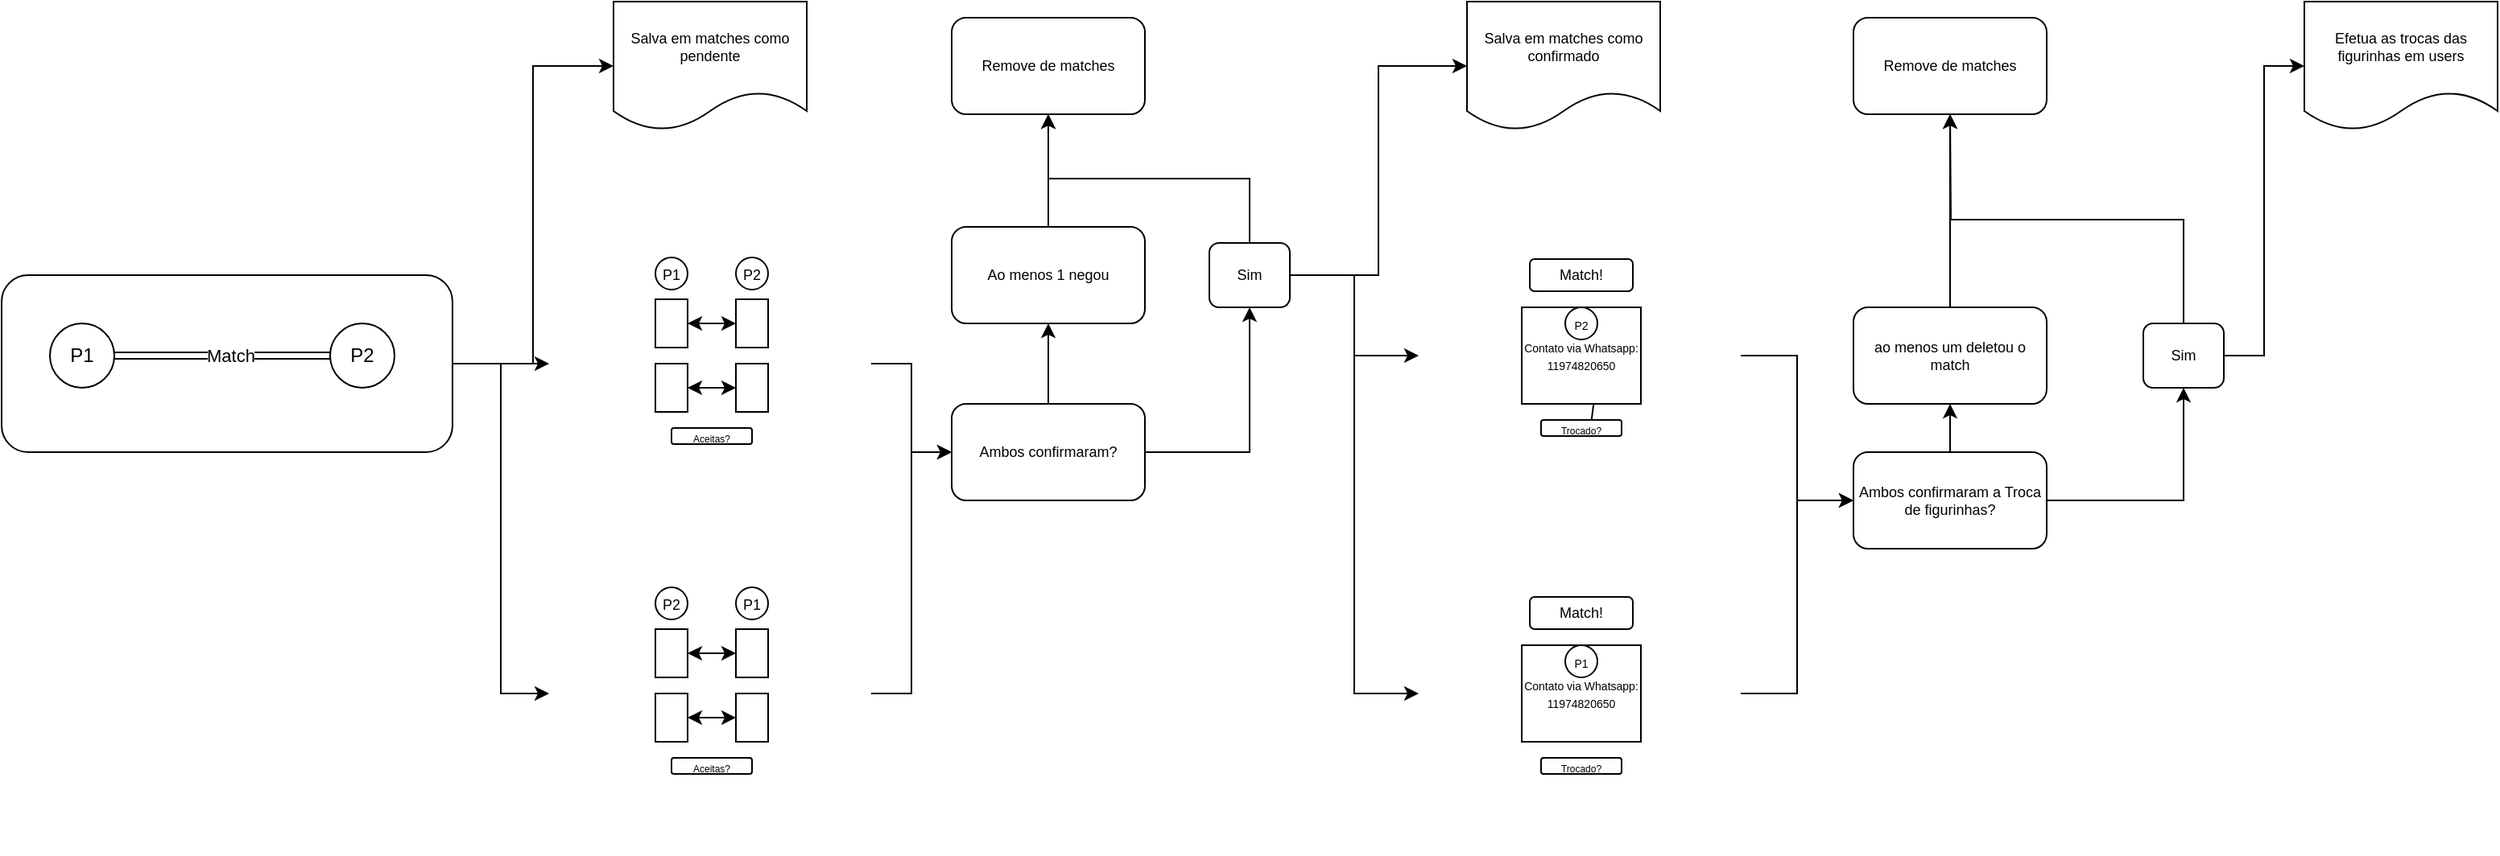 <mxfile version="20.4.1" type="device"><diagram id="9ugOf2RzSReLzfLgANTo" name="Página-1"><mxGraphModel dx="860" dy="1659" grid="1" gridSize="10" guides="1" tooltips="1" connect="1" arrows="1" fold="1" page="1" pageScale="1" pageWidth="827" pageHeight="1169" math="0" shadow="0"><root><mxCell id="0"/><mxCell id="1" parent="0"/><mxCell id="0_oCdy5BcChqqwWjTvLT-34" style="edgeStyle=orthogonalEdgeStyle;rounded=0;orthogonalLoop=1;jettySize=auto;html=1;exitX=1;exitY=0.5;exitDx=0;exitDy=0;entryX=0;entryY=0.5;entryDx=0;entryDy=0;fontSize=9;" edge="1" parent="1" source="0_oCdy5BcChqqwWjTvLT-5" target="0_oCdy5BcChqqwWjTvLT-24"><mxGeometry relative="1" as="geometry"/></mxCell><mxCell id="0_oCdy5BcChqqwWjTvLT-36" style="edgeStyle=orthogonalEdgeStyle;rounded=0;orthogonalLoop=1;jettySize=auto;html=1;exitX=1;exitY=0.5;exitDx=0;exitDy=0;entryX=0;entryY=0.5;entryDx=0;entryDy=0;fontSize=9;" edge="1" parent="1" source="0_oCdy5BcChqqwWjTvLT-5" target="0_oCdy5BcChqqwWjTvLT-35"><mxGeometry relative="1" as="geometry"/></mxCell><mxCell id="0_oCdy5BcChqqwWjTvLT-5" value="" style="rounded=1;whiteSpace=wrap;html=1;" vertex="1" parent="1"><mxGeometry x="170" y="90" width="280" height="110" as="geometry"/></mxCell><mxCell id="0_oCdy5BcChqqwWjTvLT-1" value="" style="edgeStyle=orthogonalEdgeStyle;rounded=0;orthogonalLoop=1;jettySize=auto;html=1;shape=link;" edge="1" parent="1" source="0_oCdy5BcChqqwWjTvLT-2" target="0_oCdy5BcChqqwWjTvLT-3"><mxGeometry relative="1" as="geometry"/></mxCell><mxCell id="0_oCdy5BcChqqwWjTvLT-4" value="Match" style="edgeLabel;html=1;align=center;verticalAlign=middle;resizable=0;points=[];" vertex="1" connectable="0" parent="0_oCdy5BcChqqwWjTvLT-1"><mxGeometry x="-0.207" y="-2" relative="1" as="geometry"><mxPoint x="19" y="-2" as="offset"/></mxGeometry></mxCell><mxCell id="0_oCdy5BcChqqwWjTvLT-2" value="P1" style="ellipse;whiteSpace=wrap;html=1;aspect=fixed;" vertex="1" parent="1"><mxGeometry x="200" y="120" width="40" height="40" as="geometry"/></mxCell><mxCell id="0_oCdy5BcChqqwWjTvLT-3" value="P2" style="ellipse;whiteSpace=wrap;html=1;aspect=fixed;" vertex="1" parent="1"><mxGeometry x="374" y="120" width="40" height="40" as="geometry"/></mxCell><mxCell id="0_oCdy5BcChqqwWjTvLT-20" value="" style="endArrow=classic;html=1;rounded=0;fontSize=9;exitX=1;exitY=0.5;exitDx=0;exitDy=0;entryX=0;entryY=0.5;entryDx=0;entryDy=0;" edge="1" parent="1" source="0_oCdy5BcChqqwWjTvLT-5" target="0_oCdy5BcChqqwWjTvLT-6"><mxGeometry width="50" height="50" relative="1" as="geometry"><mxPoint x="480" y="180" as="sourcePoint"/><mxPoint x="530" y="130" as="targetPoint"/></mxGeometry></mxCell><mxCell id="0_oCdy5BcChqqwWjTvLT-21" value="" style="group" vertex="1" connectable="0" parent="1"><mxGeometry x="510" y="45" width="200" height="200" as="geometry"/></mxCell><mxCell id="0_oCdy5BcChqqwWjTvLT-6" value="" style="shape=image;html=1;verticalAlign=top;verticalLabelPosition=bottom;labelBackgroundColor=#ffffff;imageAspect=0;aspect=fixed;image=https://cdn1.iconfinder.com/data/icons/communication-icons-10/750/Untitled-1-07-128.png" vertex="1" parent="0_oCdy5BcChqqwWjTvLT-21"><mxGeometry width="200" height="200" as="geometry"/></mxCell><mxCell id="0_oCdy5BcChqqwWjTvLT-8" value="" style="rounded=0;whiteSpace=wrap;html=1;" vertex="1" parent="0_oCdy5BcChqqwWjTvLT-21"><mxGeometry x="66" y="60" width="20" height="30" as="geometry"/></mxCell><mxCell id="0_oCdy5BcChqqwWjTvLT-9" value="" style="rounded=0;whiteSpace=wrap;html=1;" vertex="1" parent="0_oCdy5BcChqqwWjTvLT-21"><mxGeometry x="116" y="60" width="20" height="30" as="geometry"/></mxCell><mxCell id="0_oCdy5BcChqqwWjTvLT-13" value="" style="endArrow=classic;startArrow=classic;html=1;rounded=0;entryX=0;entryY=0.5;entryDx=0;entryDy=0;exitX=1;exitY=0.5;exitDx=0;exitDy=0;" edge="1" parent="0_oCdy5BcChqqwWjTvLT-21" source="0_oCdy5BcChqqwWjTvLT-8" target="0_oCdy5BcChqqwWjTvLT-9"><mxGeometry width="50" height="50" relative="1" as="geometry"><mxPoint x="106" y="150" as="sourcePoint"/><mxPoint x="156" y="100" as="targetPoint"/></mxGeometry></mxCell><mxCell id="0_oCdy5BcChqqwWjTvLT-14" value="" style="rounded=0;whiteSpace=wrap;html=1;" vertex="1" parent="0_oCdy5BcChqqwWjTvLT-21"><mxGeometry x="66" y="100" width="20" height="30" as="geometry"/></mxCell><mxCell id="0_oCdy5BcChqqwWjTvLT-15" value="" style="rounded=0;whiteSpace=wrap;html=1;" vertex="1" parent="0_oCdy5BcChqqwWjTvLT-21"><mxGeometry x="116" y="100" width="20" height="30" as="geometry"/></mxCell><mxCell id="0_oCdy5BcChqqwWjTvLT-16" value="" style="endArrow=classic;startArrow=classic;html=1;rounded=0;entryX=0;entryY=0.5;entryDx=0;entryDy=0;exitX=1;exitY=0.5;exitDx=0;exitDy=0;" edge="1" parent="0_oCdy5BcChqqwWjTvLT-21" source="0_oCdy5BcChqqwWjTvLT-14" target="0_oCdy5BcChqqwWjTvLT-15"><mxGeometry width="50" height="50" relative="1" as="geometry"><mxPoint x="106" y="190" as="sourcePoint"/><mxPoint x="156" y="140" as="targetPoint"/></mxGeometry></mxCell><mxCell id="0_oCdy5BcChqqwWjTvLT-17" value="&lt;font style=&quot;font-size: 6px;&quot;&gt;Aceitas?&lt;/font&gt;" style="rounded=1;whiteSpace=wrap;html=1;align=center;" vertex="1" parent="0_oCdy5BcChqqwWjTvLT-21"><mxGeometry x="76" y="140" width="50" height="10" as="geometry"/></mxCell><mxCell id="0_oCdy5BcChqqwWjTvLT-18" value="&lt;font style=&quot;font-size: 9px;&quot;&gt;P1&lt;/font&gt;" style="ellipse;whiteSpace=wrap;html=1;aspect=fixed;" vertex="1" parent="0_oCdy5BcChqqwWjTvLT-21"><mxGeometry x="66" y="34" width="20" height="20" as="geometry"/></mxCell><mxCell id="0_oCdy5BcChqqwWjTvLT-19" value="&lt;font style=&quot;font-size: 9px;&quot;&gt;P2&lt;/font&gt;" style="ellipse;whiteSpace=wrap;html=1;aspect=fixed;" vertex="1" parent="0_oCdy5BcChqqwWjTvLT-21"><mxGeometry x="116" y="34" width="20" height="20" as="geometry"/></mxCell><mxCell id="0_oCdy5BcChqqwWjTvLT-23" value="" style="group" vertex="1" connectable="0" parent="1"><mxGeometry x="510" y="250" width="200" height="200" as="geometry"/></mxCell><mxCell id="0_oCdy5BcChqqwWjTvLT-24" value="" style="shape=image;html=1;verticalAlign=top;verticalLabelPosition=bottom;labelBackgroundColor=#ffffff;imageAspect=0;aspect=fixed;image=https://cdn1.iconfinder.com/data/icons/communication-icons-10/750/Untitled-1-07-128.png" vertex="1" parent="0_oCdy5BcChqqwWjTvLT-23"><mxGeometry width="200" height="200" as="geometry"/></mxCell><mxCell id="0_oCdy5BcChqqwWjTvLT-25" value="" style="rounded=0;whiteSpace=wrap;html=1;" vertex="1" parent="0_oCdy5BcChqqwWjTvLT-23"><mxGeometry x="66" y="60" width="20" height="30" as="geometry"/></mxCell><mxCell id="0_oCdy5BcChqqwWjTvLT-26" value="" style="rounded=0;whiteSpace=wrap;html=1;" vertex="1" parent="0_oCdy5BcChqqwWjTvLT-23"><mxGeometry x="116" y="60" width="20" height="30" as="geometry"/></mxCell><mxCell id="0_oCdy5BcChqqwWjTvLT-27" value="" style="endArrow=classic;startArrow=classic;html=1;rounded=0;entryX=0;entryY=0.5;entryDx=0;entryDy=0;exitX=1;exitY=0.5;exitDx=0;exitDy=0;" edge="1" parent="0_oCdy5BcChqqwWjTvLT-23" source="0_oCdy5BcChqqwWjTvLT-25" target="0_oCdy5BcChqqwWjTvLT-26"><mxGeometry width="50" height="50" relative="1" as="geometry"><mxPoint x="106" y="150" as="sourcePoint"/><mxPoint x="156" y="100" as="targetPoint"/></mxGeometry></mxCell><mxCell id="0_oCdy5BcChqqwWjTvLT-28" value="" style="rounded=0;whiteSpace=wrap;html=1;" vertex="1" parent="0_oCdy5BcChqqwWjTvLT-23"><mxGeometry x="66" y="100" width="20" height="30" as="geometry"/></mxCell><mxCell id="0_oCdy5BcChqqwWjTvLT-29" value="" style="rounded=0;whiteSpace=wrap;html=1;" vertex="1" parent="0_oCdy5BcChqqwWjTvLT-23"><mxGeometry x="116" y="100" width="20" height="30" as="geometry"/></mxCell><mxCell id="0_oCdy5BcChqqwWjTvLT-30" value="" style="endArrow=classic;startArrow=classic;html=1;rounded=0;entryX=0;entryY=0.5;entryDx=0;entryDy=0;exitX=1;exitY=0.5;exitDx=0;exitDy=0;" edge="1" parent="0_oCdy5BcChqqwWjTvLT-23" source="0_oCdy5BcChqqwWjTvLT-28" target="0_oCdy5BcChqqwWjTvLT-29"><mxGeometry width="50" height="50" relative="1" as="geometry"><mxPoint x="106" y="190" as="sourcePoint"/><mxPoint x="156" y="140" as="targetPoint"/></mxGeometry></mxCell><mxCell id="0_oCdy5BcChqqwWjTvLT-31" value="&lt;font style=&quot;font-size: 6px;&quot;&gt;Aceitas?&lt;/font&gt;" style="rounded=1;whiteSpace=wrap;html=1;align=center;" vertex="1" parent="0_oCdy5BcChqqwWjTvLT-23"><mxGeometry x="76" y="140" width="50" height="10" as="geometry"/></mxCell><mxCell id="0_oCdy5BcChqqwWjTvLT-32" value="&lt;font style=&quot;font-size: 9px;&quot;&gt;P2&lt;/font&gt;" style="ellipse;whiteSpace=wrap;html=1;aspect=fixed;" vertex="1" parent="0_oCdy5BcChqqwWjTvLT-23"><mxGeometry x="66" y="34" width="20" height="20" as="geometry"/></mxCell><mxCell id="0_oCdy5BcChqqwWjTvLT-33" value="&lt;font style=&quot;font-size: 9px;&quot;&gt;P1&lt;/font&gt;" style="ellipse;whiteSpace=wrap;html=1;aspect=fixed;" vertex="1" parent="0_oCdy5BcChqqwWjTvLT-23"><mxGeometry x="116" y="34" width="20" height="20" as="geometry"/></mxCell><mxCell id="0_oCdy5BcChqqwWjTvLT-35" value="Salva em matches como pendente" style="shape=document;whiteSpace=wrap;html=1;boundedLbl=1;fontSize=9;" vertex="1" parent="1"><mxGeometry x="550" y="-80" width="120" height="80" as="geometry"/></mxCell><mxCell id="0_oCdy5BcChqqwWjTvLT-42" style="edgeStyle=orthogonalEdgeStyle;rounded=0;orthogonalLoop=1;jettySize=auto;html=1;exitX=0.5;exitY=0;exitDx=0;exitDy=0;entryX=0.5;entryY=1;entryDx=0;entryDy=0;fontSize=9;" edge="1" parent="1" source="0_oCdy5BcChqqwWjTvLT-37" target="0_oCdy5BcChqqwWjTvLT-40"><mxGeometry relative="1" as="geometry"/></mxCell><mxCell id="0_oCdy5BcChqqwWjTvLT-45" style="edgeStyle=orthogonalEdgeStyle;rounded=0;orthogonalLoop=1;jettySize=auto;html=1;exitX=1;exitY=0.5;exitDx=0;exitDy=0;entryX=0.5;entryY=1;entryDx=0;entryDy=0;fontSize=9;" edge="1" parent="1" source="0_oCdy5BcChqqwWjTvLT-37" target="0_oCdy5BcChqqwWjTvLT-44"><mxGeometry relative="1" as="geometry"/></mxCell><mxCell id="0_oCdy5BcChqqwWjTvLT-37" value="Ambos confirmaram?" style="rounded=1;whiteSpace=wrap;html=1;fontSize=9;" vertex="1" parent="1"><mxGeometry x="760" y="170" width="120" height="60" as="geometry"/></mxCell><mxCell id="0_oCdy5BcChqqwWjTvLT-38" style="edgeStyle=orthogonalEdgeStyle;rounded=0;orthogonalLoop=1;jettySize=auto;html=1;exitX=1;exitY=0.5;exitDx=0;exitDy=0;entryX=0;entryY=0.5;entryDx=0;entryDy=0;fontSize=9;" edge="1" parent="1" source="0_oCdy5BcChqqwWjTvLT-24" target="0_oCdy5BcChqqwWjTvLT-37"><mxGeometry relative="1" as="geometry"/></mxCell><mxCell id="0_oCdy5BcChqqwWjTvLT-39" style="edgeStyle=orthogonalEdgeStyle;rounded=0;orthogonalLoop=1;jettySize=auto;html=1;exitX=1;exitY=0.5;exitDx=0;exitDy=0;entryX=0;entryY=0.5;entryDx=0;entryDy=0;fontSize=9;" edge="1" parent="1" source="0_oCdy5BcChqqwWjTvLT-6" target="0_oCdy5BcChqqwWjTvLT-37"><mxGeometry relative="1" as="geometry"/></mxCell><mxCell id="0_oCdy5BcChqqwWjTvLT-43" style="edgeStyle=orthogonalEdgeStyle;rounded=0;orthogonalLoop=1;jettySize=auto;html=1;exitX=0.5;exitY=0;exitDx=0;exitDy=0;entryX=0.5;entryY=1;entryDx=0;entryDy=0;fontSize=9;" edge="1" parent="1" source="0_oCdy5BcChqqwWjTvLT-40" target="0_oCdy5BcChqqwWjTvLT-41"><mxGeometry relative="1" as="geometry"/></mxCell><mxCell id="0_oCdy5BcChqqwWjTvLT-40" value="Ao menos 1 negou" style="rounded=1;whiteSpace=wrap;html=1;fontSize=9;" vertex="1" parent="1"><mxGeometry x="760" y="60" width="120" height="60" as="geometry"/></mxCell><mxCell id="0_oCdy5BcChqqwWjTvLT-41" value="Remove de matches" style="rounded=1;whiteSpace=wrap;html=1;fontSize=9;" vertex="1" parent="1"><mxGeometry x="760" y="-70" width="120" height="60" as="geometry"/></mxCell><mxCell id="0_oCdy5BcChqqwWjTvLT-46" style="edgeStyle=orthogonalEdgeStyle;rounded=0;orthogonalLoop=1;jettySize=auto;html=1;exitX=0.5;exitY=0;exitDx=0;exitDy=0;entryX=0.5;entryY=1;entryDx=0;entryDy=0;fontSize=9;" edge="1" parent="1" source="0_oCdy5BcChqqwWjTvLT-44" target="0_oCdy5BcChqqwWjTvLT-41"><mxGeometry relative="1" as="geometry"/></mxCell><mxCell id="0_oCdy5BcChqqwWjTvLT-48" style="edgeStyle=orthogonalEdgeStyle;rounded=0;orthogonalLoop=1;jettySize=auto;html=1;exitX=1;exitY=0.5;exitDx=0;exitDy=0;entryX=0;entryY=0.5;entryDx=0;entryDy=0;fontSize=9;" edge="1" parent="1" source="0_oCdy5BcChqqwWjTvLT-44" target="0_oCdy5BcChqqwWjTvLT-47"><mxGeometry relative="1" as="geometry"/></mxCell><mxCell id="0_oCdy5BcChqqwWjTvLT-79" style="edgeStyle=orthogonalEdgeStyle;rounded=0;orthogonalLoop=1;jettySize=auto;html=1;exitX=1;exitY=0.5;exitDx=0;exitDy=0;entryX=0;entryY=0.5;entryDx=0;entryDy=0;fontSize=7;" edge="1" parent="1" source="0_oCdy5BcChqqwWjTvLT-44" target="0_oCdy5BcChqqwWjTvLT-50"><mxGeometry relative="1" as="geometry"/></mxCell><mxCell id="0_oCdy5BcChqqwWjTvLT-80" style="edgeStyle=orthogonalEdgeStyle;rounded=0;orthogonalLoop=1;jettySize=auto;html=1;exitX=1;exitY=0.5;exitDx=0;exitDy=0;entryX=0;entryY=0.5;entryDx=0;entryDy=0;fontSize=7;" edge="1" parent="1" source="0_oCdy5BcChqqwWjTvLT-44" target="0_oCdy5BcChqqwWjTvLT-74"><mxGeometry relative="1" as="geometry"/></mxCell><mxCell id="0_oCdy5BcChqqwWjTvLT-44" value="Sim" style="rounded=1;whiteSpace=wrap;html=1;fontSize=9;" vertex="1" parent="1"><mxGeometry x="920" y="70" width="50" height="40" as="geometry"/></mxCell><mxCell id="0_oCdy5BcChqqwWjTvLT-47" value="Salva em matches como confirmado" style="shape=document;whiteSpace=wrap;html=1;boundedLbl=1;fontSize=9;" vertex="1" parent="1"><mxGeometry x="1080" y="-80" width="120" height="80" as="geometry"/></mxCell><mxCell id="0_oCdy5BcChqqwWjTvLT-49" value="" style="group" vertex="1" connectable="0" parent="1"><mxGeometry x="1050" y="40" width="200" height="200" as="geometry"/></mxCell><mxCell id="0_oCdy5BcChqqwWjTvLT-50" value="" style="shape=image;html=1;verticalAlign=top;verticalLabelPosition=bottom;labelBackgroundColor=#ffffff;imageAspect=0;aspect=fixed;image=https://cdn1.iconfinder.com/data/icons/communication-icons-10/750/Untitled-1-07-128.png" vertex="1" parent="0_oCdy5BcChqqwWjTvLT-49"><mxGeometry width="200" height="200" as="geometry"/></mxCell><mxCell id="0_oCdy5BcChqqwWjTvLT-53" value="" style="endArrow=classic;startArrow=classic;html=1;rounded=0;entryX=0;entryY=0.5;entryDx=0;entryDy=0;exitX=1;exitY=0.5;exitDx=0;exitDy=0;" edge="1" parent="0_oCdy5BcChqqwWjTvLT-49" source="0_oCdy5BcChqqwWjTvLT-51"><mxGeometry width="50" height="50" relative="1" as="geometry"><mxPoint x="106" y="150" as="sourcePoint"/><mxPoint x="116" y="75" as="targetPoint"/></mxGeometry></mxCell><mxCell id="0_oCdy5BcChqqwWjTvLT-57" value="&lt;span style=&quot;font-size: 6px;&quot;&gt;Trocado?&lt;/span&gt;" style="rounded=1;whiteSpace=wrap;html=1;align=center;" vertex="1" parent="0_oCdy5BcChqqwWjTvLT-49"><mxGeometry x="76" y="140" width="50" height="10" as="geometry"/></mxCell><mxCell id="0_oCdy5BcChqqwWjTvLT-71" value="Match!" style="rounded=1;whiteSpace=wrap;html=1;fontSize=9;align=center;" vertex="1" parent="0_oCdy5BcChqqwWjTvLT-49"><mxGeometry x="69" y="40" width="64" height="20" as="geometry"/></mxCell><mxCell id="0_oCdy5BcChqqwWjTvLT-72" value="&lt;font style=&quot;font-size: 7px;&quot;&gt;Contato via Whatsapp: 11974820650&lt;/font&gt;" style="rounded=0;whiteSpace=wrap;html=1;fontSize=9;align=center;" vertex="1" parent="0_oCdy5BcChqqwWjTvLT-49"><mxGeometry x="64" y="70" width="74" height="60" as="geometry"/></mxCell><mxCell id="0_oCdy5BcChqqwWjTvLT-73" value="&lt;font style=&quot;font-size: 7px;&quot;&gt;P2&lt;/font&gt;" style="ellipse;whiteSpace=wrap;html=1;aspect=fixed;" vertex="1" parent="0_oCdy5BcChqqwWjTvLT-49"><mxGeometry x="91" y="70" width="20" height="20" as="geometry"/></mxCell><mxCell id="0_oCdy5BcChqqwWjTvLT-83" style="edgeStyle=orthogonalEdgeStyle;rounded=0;orthogonalLoop=1;jettySize=auto;html=1;exitX=1;exitY=0.5;exitDx=0;exitDy=0;entryX=0;entryY=0.5;entryDx=0;entryDy=0;fontSize=7;" edge="1" parent="1" source="0_oCdy5BcChqqwWjTvLT-74" target="0_oCdy5BcChqqwWjTvLT-81"><mxGeometry relative="1" as="geometry"/></mxCell><mxCell id="0_oCdy5BcChqqwWjTvLT-74" value="" style="shape=image;html=1;verticalAlign=top;verticalLabelPosition=bottom;labelBackgroundColor=#ffffff;imageAspect=0;aspect=fixed;image=https://cdn1.iconfinder.com/data/icons/communication-icons-10/750/Untitled-1-07-128.png" vertex="1" parent="1"><mxGeometry x="1050" y="250" width="200" height="200" as="geometry"/></mxCell><mxCell id="0_oCdy5BcChqqwWjTvLT-75" value="&lt;span style=&quot;font-size: 6px;&quot;&gt;Trocado?&lt;/span&gt;" style="rounded=1;whiteSpace=wrap;html=1;align=center;" vertex="1" parent="1"><mxGeometry x="1126" y="390" width="50" height="10" as="geometry"/></mxCell><mxCell id="0_oCdy5BcChqqwWjTvLT-76" value="Match!" style="rounded=1;whiteSpace=wrap;html=1;fontSize=9;align=center;" vertex="1" parent="1"><mxGeometry x="1119" y="290" width="64" height="20" as="geometry"/></mxCell><mxCell id="0_oCdy5BcChqqwWjTvLT-77" value="&lt;font style=&quot;font-size: 7px;&quot;&gt;Contato via Whatsapp: 11974820650&lt;/font&gt;" style="rounded=0;whiteSpace=wrap;html=1;fontSize=9;align=center;" vertex="1" parent="1"><mxGeometry x="1114" y="320" width="74" height="60" as="geometry"/></mxCell><mxCell id="0_oCdy5BcChqqwWjTvLT-78" value="&lt;font style=&quot;font-size: 7px;&quot;&gt;P1&lt;/font&gt;" style="ellipse;whiteSpace=wrap;html=1;aspect=fixed;" vertex="1" parent="1"><mxGeometry x="1141" y="320" width="20" height="20" as="geometry"/></mxCell><mxCell id="0_oCdy5BcChqqwWjTvLT-87" style="edgeStyle=orthogonalEdgeStyle;rounded=0;orthogonalLoop=1;jettySize=auto;html=1;exitX=0.5;exitY=0;exitDx=0;exitDy=0;entryX=0.5;entryY=1;entryDx=0;entryDy=0;fontSize=9;" edge="1" parent="1" source="0_oCdy5BcChqqwWjTvLT-81" target="0_oCdy5BcChqqwWjTvLT-84"><mxGeometry relative="1" as="geometry"/></mxCell><mxCell id="0_oCdy5BcChqqwWjTvLT-89" style="edgeStyle=orthogonalEdgeStyle;rounded=0;orthogonalLoop=1;jettySize=auto;html=1;exitX=1;exitY=0.5;exitDx=0;exitDy=0;entryX=0.5;entryY=1;entryDx=0;entryDy=0;fontSize=9;" edge="1" parent="1" source="0_oCdy5BcChqqwWjTvLT-81" target="0_oCdy5BcChqqwWjTvLT-88"><mxGeometry relative="1" as="geometry"/></mxCell><mxCell id="0_oCdy5BcChqqwWjTvLT-81" value="Ambos confirmaram a Troca de figurinhas?" style="rounded=1;whiteSpace=wrap;html=1;fontSize=9;" vertex="1" parent="1"><mxGeometry x="1320" y="200" width="120" height="60" as="geometry"/></mxCell><mxCell id="0_oCdy5BcChqqwWjTvLT-82" style="edgeStyle=orthogonalEdgeStyle;rounded=0;orthogonalLoop=1;jettySize=auto;html=1;exitX=1;exitY=0.5;exitDx=0;exitDy=0;entryX=0;entryY=0.5;entryDx=0;entryDy=0;fontSize=7;" edge="1" parent="1" source="0_oCdy5BcChqqwWjTvLT-50" target="0_oCdy5BcChqqwWjTvLT-81"><mxGeometry relative="1" as="geometry"/></mxCell><mxCell id="0_oCdy5BcChqqwWjTvLT-90" style="edgeStyle=orthogonalEdgeStyle;rounded=0;orthogonalLoop=1;jettySize=auto;html=1;exitX=0.5;exitY=0;exitDx=0;exitDy=0;entryX=0.5;entryY=1;entryDx=0;entryDy=0;fontSize=9;" edge="1" parent="1" source="0_oCdy5BcChqqwWjTvLT-84" target="0_oCdy5BcChqqwWjTvLT-86"><mxGeometry relative="1" as="geometry"/></mxCell><mxCell id="0_oCdy5BcChqqwWjTvLT-84" value="ao menos um deletou o match" style="rounded=1;whiteSpace=wrap;html=1;fontSize=9;" vertex="1" parent="1"><mxGeometry x="1320" y="110" width="120" height="60" as="geometry"/></mxCell><mxCell id="0_oCdy5BcChqqwWjTvLT-85" value="Efetua as trocas das figurinhas em users" style="shape=document;whiteSpace=wrap;html=1;boundedLbl=1;fontSize=9;" vertex="1" parent="1"><mxGeometry x="1600" y="-80" width="120" height="80" as="geometry"/></mxCell><mxCell id="0_oCdy5BcChqqwWjTvLT-86" value="&lt;font style=&quot;font-size: 9px;&quot;&gt;Remove de matches&lt;/font&gt;" style="rounded=1;whiteSpace=wrap;html=1;fontSize=7;" vertex="1" parent="1"><mxGeometry x="1320" y="-70" width="120" height="60" as="geometry"/></mxCell><mxCell id="0_oCdy5BcChqqwWjTvLT-91" style="edgeStyle=orthogonalEdgeStyle;rounded=0;orthogonalLoop=1;jettySize=auto;html=1;exitX=0.5;exitY=0;exitDx=0;exitDy=0;fontSize=9;" edge="1" parent="1" source="0_oCdy5BcChqqwWjTvLT-88"><mxGeometry relative="1" as="geometry"><mxPoint x="1380" y="-10.0" as="targetPoint"/></mxGeometry></mxCell><mxCell id="0_oCdy5BcChqqwWjTvLT-92" style="edgeStyle=orthogonalEdgeStyle;rounded=0;orthogonalLoop=1;jettySize=auto;html=1;exitX=1;exitY=0.5;exitDx=0;exitDy=0;entryX=0;entryY=0.5;entryDx=0;entryDy=0;fontSize=9;" edge="1" parent="1" source="0_oCdy5BcChqqwWjTvLT-88" target="0_oCdy5BcChqqwWjTvLT-85"><mxGeometry relative="1" as="geometry"/></mxCell><mxCell id="0_oCdy5BcChqqwWjTvLT-88" value="Sim" style="rounded=1;whiteSpace=wrap;html=1;fontSize=9;" vertex="1" parent="1"><mxGeometry x="1500" y="120" width="50" height="40" as="geometry"/></mxCell></root></mxGraphModel></diagram></mxfile>